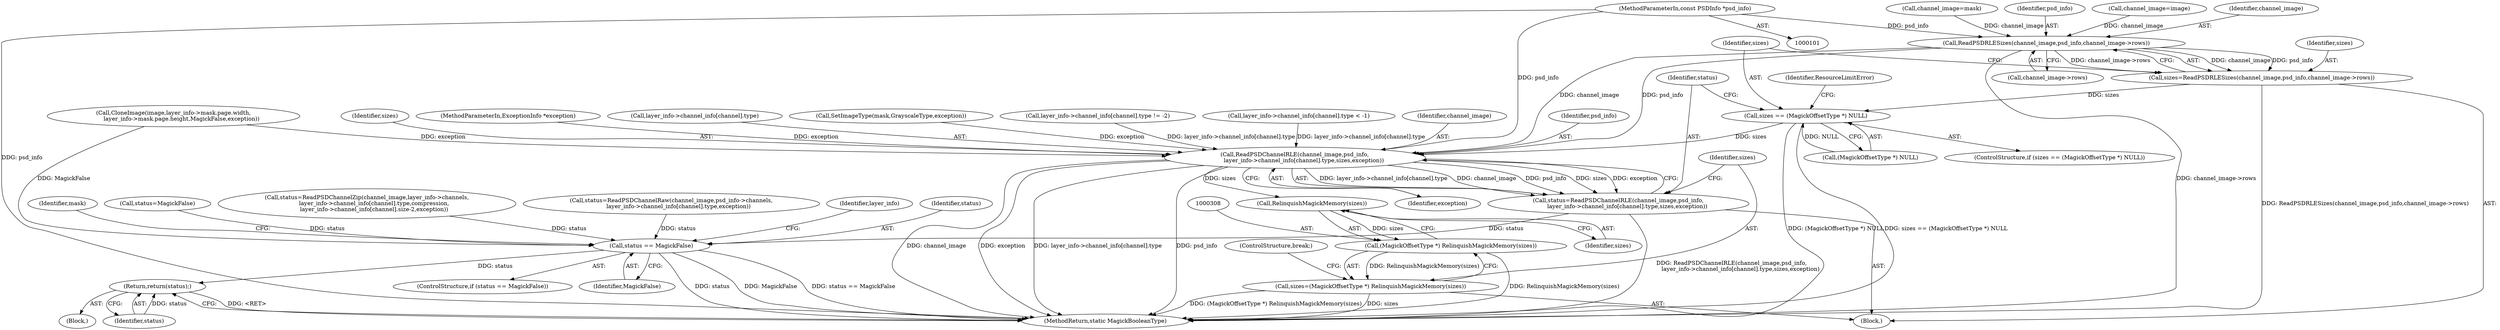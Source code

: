 digraph "0_ImageMagick_04a567494786d5bb50894fc8bb8fea0cf496bea8@pointer" {
"1000104" [label="(MethodParameterIn,const PSDInfo *psd_info)"];
"1000273" [label="(Call,ReadPSDRLESizes(channel_image,psd_info,channel_image->rows))"];
"1000271" [label="(Call,sizes=ReadPSDRLESizes(channel_image,psd_info,channel_image->rows))"];
"1000280" [label="(Call,sizes == (MagickOffsetType *) NULL)"];
"1000293" [label="(Call,ReadPSDChannelRLE(channel_image,psd_info,\n          layer_info->channel_info[channel].type,sizes,exception))"];
"1000291" [label="(Call,status=ReadPSDChannelRLE(channel_image,psd_info,\n          layer_info->channel_info[channel].type,sizes,exception))"];
"1000368" [label="(Call,status == MagickFalse)"];
"1000393" [label="(Return,return(status);)"];
"1000309" [label="(Call,RelinquishMagickMemory(sizes))"];
"1000307" [label="(Call,(MagickOffsetType *) RelinquishMagickMemory(sizes))"];
"1000305" [label="(Call,sizes=(MagickOffsetType *) RelinquishMagickMemory(sizes))"];
"1000303" [label="(Identifier,sizes)"];
"1000369" [label="(Identifier,status)"];
"1000367" [label="(ControlStructure,if (status == MagickFalse))"];
"1000307" [label="(Call,(MagickOffsetType *) RelinquishMagickMemory(sizes))"];
"1000274" [label="(Identifier,channel_image)"];
"1000238" [label="(Call,channel_image=mask)"];
"1000370" [label="(Identifier,MagickFalse)"];
"1000374" [label="(Identifier,mask)"];
"1000104" [label="(MethodParameterIn,const PSDInfo *psd_info)"];
"1000304" [label="(Identifier,exception)"];
"1000305" [label="(Call,sizes=(MagickOffsetType *) RelinquishMagickMemory(sizes))"];
"1000108" [label="(MethodParameterIn,ExceptionInfo *exception)"];
"1000275" [label="(Identifier,psd_info)"];
"1000280" [label="(Call,sizes == (MagickOffsetType *) NULL)"];
"1000273" [label="(Call,ReadPSDRLESizes(channel_image,psd_info,channel_image->rows))"];
"1000276" [label="(Call,channel_image->rows)"];
"1000394" [label="(Identifier,status)"];
"1000291" [label="(Call,status=ReadPSDChannelRLE(channel_image,psd_info,\n          layer_info->channel_info[channel].type,sizes,exception))"];
"1000389" [label="(Identifier,layer_info)"];
"1000272" [label="(Identifier,sizes)"];
"1000306" [label="(Identifier,sizes)"];
"1000209" [label="(Call,CloneImage(image,layer_info->mask.page.width,\n         layer_info->mask.page.height,MagickFalse,exception))"];
"1000281" [label="(Identifier,sizes)"];
"1000368" [label="(Call,status == MagickFalse)"];
"1000311" [label="(ControlStructure,break;)"];
"1000310" [label="(Identifier,sizes)"];
"1000293" [label="(Call,ReadPSDChannelRLE(channel_image,psd_info,\n          layer_info->channel_info[channel].type,sizes,exception))"];
"1000296" [label="(Call,layer_info->channel_info[channel].type)"];
"1000393" [label="(Return,return(status);)"];
"1000395" [label="(MethodReturn,static MagickBooleanType)"];
"1000234" [label="(Call,SetImageType(mask,GrayscaleType,exception))"];
"1000271" [label="(Call,sizes=ReadPSDRLESizes(channel_image,psd_info,channel_image->rows))"];
"1000245" [label="(Call,status=MagickFalse)"];
"1000269" [label="(Block,)"];
"1000162" [label="(Call,layer_info->channel_info[channel].type != -2)"];
"1000314" [label="(Call,status=ReadPSDChannelZip(channel_image,layer_info->channels,\n        layer_info->channel_info[channel].type,compression,\n        layer_info->channel_info[channel].size-2,exception))"];
"1000124" [label="(Call,layer_info->channel_info[channel].type < -1)"];
"1000294" [label="(Identifier,channel_image)"];
"1000282" [label="(Call,(MagickOffsetType *) NULL)"];
"1000279" [label="(ControlStructure,if (sizes == (MagickOffsetType *) NULL))"];
"1000292" [label="(Identifier,status)"];
"1000295" [label="(Identifier,psd_info)"];
"1000114" [label="(Call,channel_image=image)"];
"1000109" [label="(Block,)"];
"1000252" [label="(Call,status=ReadPSDChannelRaw(channel_image,psd_info->channels,\n        layer_info->channel_info[channel].type,exception))"];
"1000309" [label="(Call,RelinquishMagickMemory(sizes))"];
"1000286" [label="(Identifier,ResourceLimitError)"];
"1000104" -> "1000101"  [label="AST: "];
"1000104" -> "1000395"  [label="DDG: psd_info"];
"1000104" -> "1000273"  [label="DDG: psd_info"];
"1000104" -> "1000293"  [label="DDG: psd_info"];
"1000273" -> "1000271"  [label="AST: "];
"1000273" -> "1000276"  [label="CFG: "];
"1000274" -> "1000273"  [label="AST: "];
"1000275" -> "1000273"  [label="AST: "];
"1000276" -> "1000273"  [label="AST: "];
"1000271" -> "1000273"  [label="CFG: "];
"1000273" -> "1000395"  [label="DDG: channel_image->rows"];
"1000273" -> "1000271"  [label="DDG: channel_image"];
"1000273" -> "1000271"  [label="DDG: psd_info"];
"1000273" -> "1000271"  [label="DDG: channel_image->rows"];
"1000238" -> "1000273"  [label="DDG: channel_image"];
"1000114" -> "1000273"  [label="DDG: channel_image"];
"1000273" -> "1000293"  [label="DDG: channel_image"];
"1000273" -> "1000293"  [label="DDG: psd_info"];
"1000271" -> "1000269"  [label="AST: "];
"1000272" -> "1000271"  [label="AST: "];
"1000281" -> "1000271"  [label="CFG: "];
"1000271" -> "1000395"  [label="DDG: ReadPSDRLESizes(channel_image,psd_info,channel_image->rows)"];
"1000271" -> "1000280"  [label="DDG: sizes"];
"1000280" -> "1000279"  [label="AST: "];
"1000280" -> "1000282"  [label="CFG: "];
"1000281" -> "1000280"  [label="AST: "];
"1000282" -> "1000280"  [label="AST: "];
"1000286" -> "1000280"  [label="CFG: "];
"1000292" -> "1000280"  [label="CFG: "];
"1000280" -> "1000395"  [label="DDG: (MagickOffsetType *) NULL"];
"1000280" -> "1000395"  [label="DDG: sizes == (MagickOffsetType *) NULL"];
"1000282" -> "1000280"  [label="DDG: NULL"];
"1000280" -> "1000293"  [label="DDG: sizes"];
"1000293" -> "1000291"  [label="AST: "];
"1000293" -> "1000304"  [label="CFG: "];
"1000294" -> "1000293"  [label="AST: "];
"1000295" -> "1000293"  [label="AST: "];
"1000296" -> "1000293"  [label="AST: "];
"1000303" -> "1000293"  [label="AST: "];
"1000304" -> "1000293"  [label="AST: "];
"1000291" -> "1000293"  [label="CFG: "];
"1000293" -> "1000395"  [label="DDG: channel_image"];
"1000293" -> "1000395"  [label="DDG: exception"];
"1000293" -> "1000395"  [label="DDG: layer_info->channel_info[channel].type"];
"1000293" -> "1000395"  [label="DDG: psd_info"];
"1000293" -> "1000291"  [label="DDG: layer_info->channel_info[channel].type"];
"1000293" -> "1000291"  [label="DDG: channel_image"];
"1000293" -> "1000291"  [label="DDG: psd_info"];
"1000293" -> "1000291"  [label="DDG: sizes"];
"1000293" -> "1000291"  [label="DDG: exception"];
"1000124" -> "1000293"  [label="DDG: layer_info->channel_info[channel].type"];
"1000162" -> "1000293"  [label="DDG: layer_info->channel_info[channel].type"];
"1000209" -> "1000293"  [label="DDG: exception"];
"1000234" -> "1000293"  [label="DDG: exception"];
"1000108" -> "1000293"  [label="DDG: exception"];
"1000293" -> "1000309"  [label="DDG: sizes"];
"1000291" -> "1000269"  [label="AST: "];
"1000292" -> "1000291"  [label="AST: "];
"1000306" -> "1000291"  [label="CFG: "];
"1000291" -> "1000395"  [label="DDG: ReadPSDChannelRLE(channel_image,psd_info,\n          layer_info->channel_info[channel].type,sizes,exception)"];
"1000291" -> "1000368"  [label="DDG: status"];
"1000368" -> "1000367"  [label="AST: "];
"1000368" -> "1000370"  [label="CFG: "];
"1000369" -> "1000368"  [label="AST: "];
"1000370" -> "1000368"  [label="AST: "];
"1000374" -> "1000368"  [label="CFG: "];
"1000389" -> "1000368"  [label="CFG: "];
"1000368" -> "1000395"  [label="DDG: status"];
"1000368" -> "1000395"  [label="DDG: MagickFalse"];
"1000368" -> "1000395"  [label="DDG: status == MagickFalse"];
"1000252" -> "1000368"  [label="DDG: status"];
"1000245" -> "1000368"  [label="DDG: status"];
"1000314" -> "1000368"  [label="DDG: status"];
"1000209" -> "1000368"  [label="DDG: MagickFalse"];
"1000368" -> "1000393"  [label="DDG: status"];
"1000393" -> "1000109"  [label="AST: "];
"1000393" -> "1000394"  [label="CFG: "];
"1000394" -> "1000393"  [label="AST: "];
"1000395" -> "1000393"  [label="CFG: "];
"1000393" -> "1000395"  [label="DDG: <RET>"];
"1000394" -> "1000393"  [label="DDG: status"];
"1000309" -> "1000307"  [label="AST: "];
"1000309" -> "1000310"  [label="CFG: "];
"1000310" -> "1000309"  [label="AST: "];
"1000307" -> "1000309"  [label="CFG: "];
"1000309" -> "1000307"  [label="DDG: sizes"];
"1000307" -> "1000305"  [label="AST: "];
"1000308" -> "1000307"  [label="AST: "];
"1000305" -> "1000307"  [label="CFG: "];
"1000307" -> "1000395"  [label="DDG: RelinquishMagickMemory(sizes)"];
"1000307" -> "1000305"  [label="DDG: RelinquishMagickMemory(sizes)"];
"1000305" -> "1000269"  [label="AST: "];
"1000306" -> "1000305"  [label="AST: "];
"1000311" -> "1000305"  [label="CFG: "];
"1000305" -> "1000395"  [label="DDG: (MagickOffsetType *) RelinquishMagickMemory(sizes)"];
"1000305" -> "1000395"  [label="DDG: sizes"];
}
